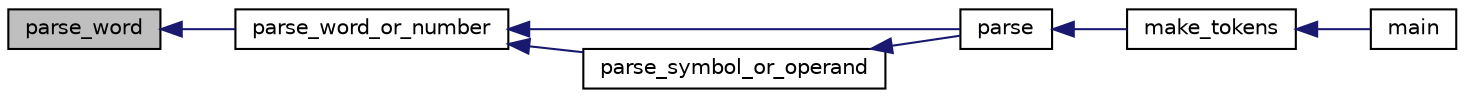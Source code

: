 digraph "parse_word"
{
  edge [fontname="Helvetica",fontsize="10",labelfontname="Helvetica",labelfontsize="10"];
  node [fontname="Helvetica",fontsize="10",shape=record];
  rankdir="LR";
  Node83 [label="parse_word",height=0.2,width=0.4,color="black", fillcolor="grey75", style="filled", fontcolor="black"];
  Node83 -> Node84 [dir="back",color="midnightblue",fontsize="10",style="solid"];
  Node84 [label="parse_word_or_number",height=0.2,width=0.4,color="black", fillcolor="white", style="filled",URL="$lexer_8h.html#a68aeb6bc21ceefa78f024a869fc9c26f"];
  Node84 -> Node85 [dir="back",color="midnightblue",fontsize="10",style="solid"];
  Node85 [label="parse",height=0.2,width=0.4,color="black", fillcolor="white", style="filled",URL="$lexer_8h.html#a78ebaafb96b3d12dfed4531dd6837376"];
  Node85 -> Node86 [dir="back",color="midnightblue",fontsize="10",style="solid"];
  Node86 [label="make_tokens",height=0.2,width=0.4,color="black", fillcolor="white", style="filled",URL="$lexer_8h.html#a8db3533be305a7d06f211638b181c759"];
  Node86 -> Node87 [dir="back",color="midnightblue",fontsize="10",style="solid"];
  Node87 [label="main",height=0.2,width=0.4,color="black", fillcolor="white", style="filled",URL="$ramiel_8c.html#a700a0caa5b70a06d1064e576f9f3cf65"];
  Node84 -> Node88 [dir="back",color="midnightblue",fontsize="10",style="solid"];
  Node88 [label="parse_symbol_or_operand",height=0.2,width=0.4,color="black", fillcolor="white", style="filled",URL="$lexer_8h.html#a3bb717287608d3dea3d778274fca12a1"];
  Node88 -> Node85 [dir="back",color="midnightblue",fontsize="10",style="solid"];
}
